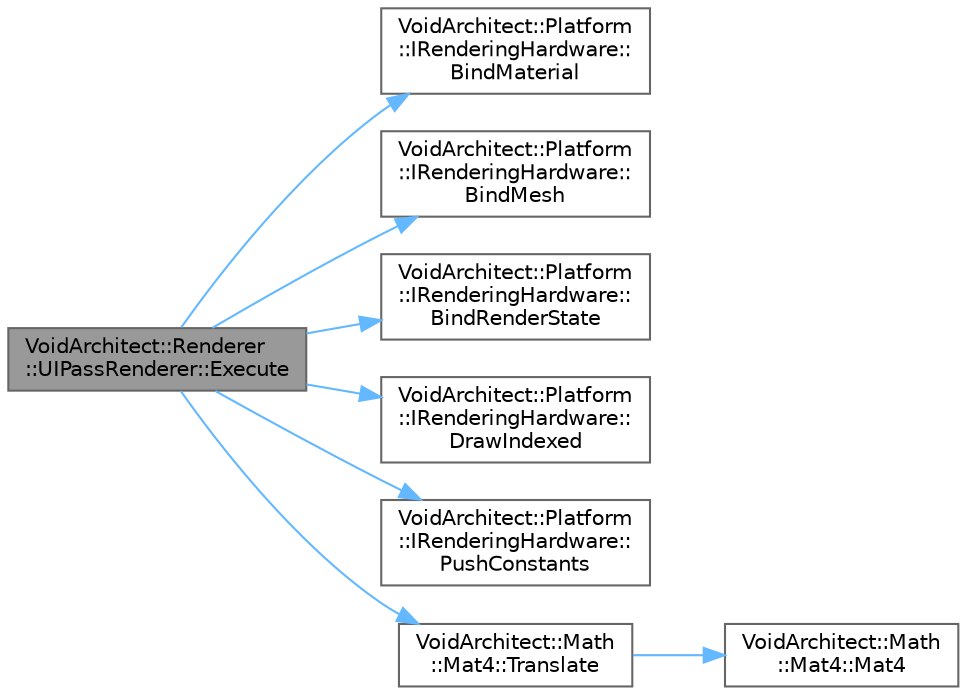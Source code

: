 digraph "VoidArchitect::Renderer::UIPassRenderer::Execute"
{
 // LATEX_PDF_SIZE
  bgcolor="transparent";
  edge [fontname=Helvetica,fontsize=10,labelfontname=Helvetica,labelfontsize=10];
  node [fontname=Helvetica,fontsize=10,shape=box,height=0.2,width=0.4];
  rankdir="LR";
  Node1 [id="Node000001",label="VoidArchitect::Renderer\l::UIPassRenderer::Execute",height=0.2,width=0.4,color="gray40", fillcolor="grey60", style="filled", fontcolor="black",tooltip=" "];
  Node1 -> Node2 [id="edge1_Node000001_Node000002",color="steelblue1",style="solid",tooltip=" "];
  Node2 [id="Node000002",label="VoidArchitect::Platform\l::IRenderingHardware::\lBindMaterial",height=0.2,width=0.4,color="grey40", fillcolor="white", style="filled",URL="$class_void_architect_1_1_platform_1_1_i_rendering_hardware.html#ad327de1ab92c048d2dca2cee178595b2",tooltip=" "];
  Node1 -> Node3 [id="edge2_Node000001_Node000003",color="steelblue1",style="solid",tooltip=" "];
  Node3 [id="Node000003",label="VoidArchitect::Platform\l::IRenderingHardware::\lBindMesh",height=0.2,width=0.4,color="grey40", fillcolor="white", style="filled",URL="$class_void_architect_1_1_platform_1_1_i_rendering_hardware.html#a664de82e17bc4a06546a7e141d89e7d0",tooltip=" "];
  Node1 -> Node4 [id="edge3_Node000001_Node000004",color="steelblue1",style="solid",tooltip=" "];
  Node4 [id="Node000004",label="VoidArchitect::Platform\l::IRenderingHardware::\lBindRenderState",height=0.2,width=0.4,color="grey40", fillcolor="white", style="filled",URL="$class_void_architect_1_1_platform_1_1_i_rendering_hardware.html#a41591c2501c74aabdd7bbf4399be740d",tooltip=" "];
  Node1 -> Node5 [id="edge4_Node000001_Node000005",color="steelblue1",style="solid",tooltip=" "];
  Node5 [id="Node000005",label="VoidArchitect::Platform\l::IRenderingHardware::\lDrawIndexed",height=0.2,width=0.4,color="grey40", fillcolor="white", style="filled",URL="$class_void_architect_1_1_platform_1_1_i_rendering_hardware.html#a8ed010ccaa0a2fefd848048907ca8142",tooltip=" "];
  Node1 -> Node6 [id="edge5_Node000001_Node000006",color="steelblue1",style="solid",tooltip=" "];
  Node6 [id="Node000006",label="VoidArchitect::Platform\l::IRenderingHardware::\lPushConstants",height=0.2,width=0.4,color="grey40", fillcolor="white", style="filled",URL="$class_void_architect_1_1_platform_1_1_i_rendering_hardware.html#a808d345031ad078728d0dec569255bbb",tooltip=" "];
  Node1 -> Node7 [id="edge6_Node000001_Node000007",color="steelblue1",style="solid",tooltip=" "];
  Node7 [id="Node000007",label="VoidArchitect::Math\l::Mat4::Translate",height=0.2,width=0.4,color="grey40", fillcolor="white", style="filled",URL="$class_void_architect_1_1_math_1_1_mat4.html#abc754f68a15952dac8613c2ffeb3e629",tooltip=" "];
  Node7 -> Node8 [id="edge7_Node000007_Node000008",color="steelblue1",style="solid",tooltip=" "];
  Node8 [id="Node000008",label="VoidArchitect::Math\l::Mat4::Mat4",height=0.2,width=0.4,color="grey40", fillcolor="white", style="filled",URL="$class_void_architect_1_1_math_1_1_mat4.html#a6b7a052d1b04aa2b5c902a58a0966669",tooltip=" "];
}
